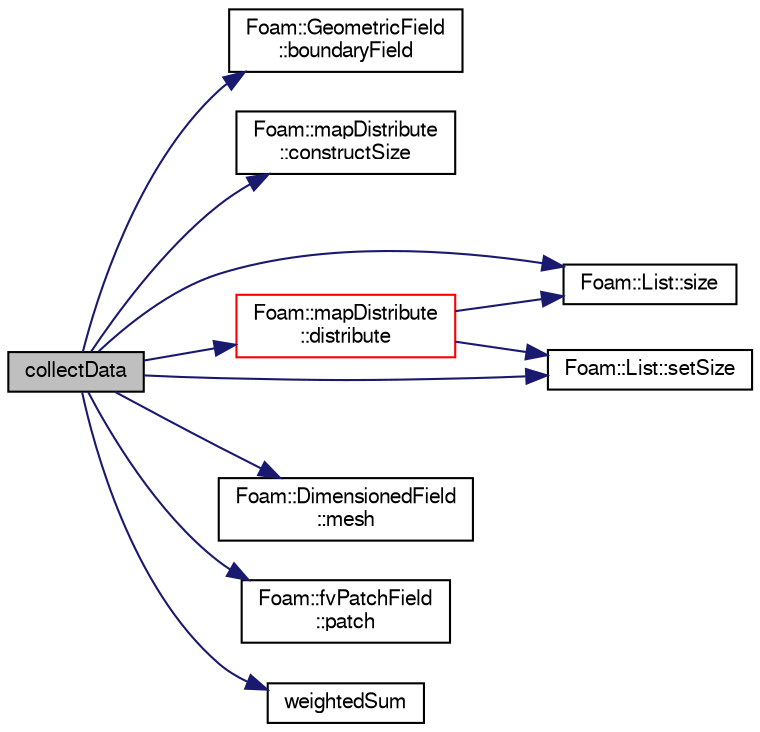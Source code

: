 digraph "collectData"
{
  bgcolor="transparent";
  edge [fontname="FreeSans",fontsize="10",labelfontname="FreeSans",labelfontsize="10"];
  node [fontname="FreeSans",fontsize="10",shape=record];
  rankdir="LR";
  Node125 [label="collectData",height=0.2,width=0.4,color="black", fillcolor="grey75", style="filled", fontcolor="black"];
  Node125 -> Node126 [color="midnightblue",fontsize="10",style="solid",fontname="FreeSans"];
  Node126 [label="Foam::GeometricField\l::boundaryField",height=0.2,width=0.4,color="black",URL="$a22434.html#a3c6c1a789b48ea0c5e8bff64f9c14f2d",tooltip="Return reference to GeometricBoundaryField. "];
  Node125 -> Node127 [color="midnightblue",fontsize="10",style="solid",fontname="FreeSans"];
  Node127 [label="Foam::mapDistribute\l::constructSize",height=0.2,width=0.4,color="black",URL="$a27362.html#aafa5c5eaac08986c309d43bb80c2ab1f",tooltip="Constructed data size. "];
  Node125 -> Node128 [color="midnightblue",fontsize="10",style="solid",fontname="FreeSans"];
  Node128 [label="Foam::mapDistribute\l::distribute",height=0.2,width=0.4,color="red",URL="$a27362.html#a33e0f8481eb68bf011731ec98e8f7c65",tooltip="Distribute data. Note:schedule only used for Pstream::scheduled. "];
  Node128 -> Node129 [color="midnightblue",fontsize="10",style="solid",fontname="FreeSans"];
  Node129 [label="Foam::List::size",height=0.2,width=0.4,color="black",URL="$a25694.html#a8a5f6fa29bd4b500caf186f60245b384",tooltip="Override size to be inconsistent with allocated storage. "];
  Node128 -> Node130 [color="midnightblue",fontsize="10",style="solid",fontname="FreeSans"];
  Node130 [label="Foam::List::setSize",height=0.2,width=0.4,color="black",URL="$a25694.html#aedb985ffeaf1bdbfeccc2a8730405703",tooltip="Reset size of List. "];
  Node125 -> Node179 [color="midnightblue",fontsize="10",style="solid",fontname="FreeSans"];
  Node179 [label="Foam::DimensionedField\l::mesh",height=0.2,width=0.4,color="black",URL="$a26390.html#a8f1110830348a1448a14ab5e3cf47e3b",tooltip="Return mesh. "];
  Node125 -> Node180 [color="midnightblue",fontsize="10",style="solid",fontname="FreeSans"];
  Node180 [label="Foam::fvPatchField\l::patch",height=0.2,width=0.4,color="black",URL="$a22354.html#aca0923a4611f6166ffd8fa14d81864a4",tooltip="Return patch. "];
  Node125 -> Node130 [color="midnightblue",fontsize="10",style="solid",fontname="FreeSans"];
  Node125 -> Node129 [color="midnightblue",fontsize="10",style="solid",fontname="FreeSans"];
  Node125 -> Node181 [color="midnightblue",fontsize="10",style="solid",fontname="FreeSans"];
  Node181 [label="weightedSum",height=0.2,width=0.4,color="black",URL="$a22670.html#a0c39df46539f98f9c550c101d159da5f",tooltip="Sum vol field contributions to create face values. "];
}
